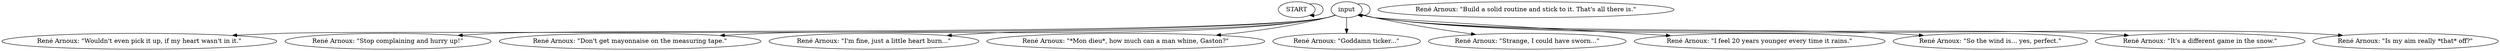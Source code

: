 # PLAZA / RENE barks
# Playing pétanque.
# ==================================================
digraph G {
	  0 [label="START"];
	  1 [label="input"];
	  2 [label="René Arnoux: \"Wouldn't even pick it up, if my heart wasn't in it.\""];
	  3 [label="René Arnoux: \"Stop complaining and hurry up!\""];
	  4 [label="René Arnoux: \"Don't get mayonnaise on the measuring tape.\""];
	  5 [label="René Arnoux: \"I'm fine, just a little heart burn...\""];
	  6 [label="René Arnoux: \"*Mon dieu*, how much can a man whine, Gaston?\""];
	  7 [label="René Arnoux: \"Goddamn ticker...\""];
	  8 [label="René Arnoux: \"Strange, I could have sworn...\""];
	  9 [label="René Arnoux: \"I feel 20 years younger every time it rains.\""];
	  10 [label="René Arnoux: \"So the wind is... yes, perfect.\""];
	  11 [label="René Arnoux: \"It's a different game in the snow.\""];
	  12 [label="René Arnoux: \"Build a solid routine and stick to it. That's all there is.\""];
	  13 [label="René Arnoux: \"Is my aim really *that* off?\""];
	  0 -> 0
	  1 -> 1
	  1 -> 2
	  1 -> 3
	  1 -> 4
	  1 -> 5
	  1 -> 6
	  1 -> 7
	  1 -> 8
	  1 -> 9
	  1 -> 10
	  1 -> 11
	  1 -> 13
}

